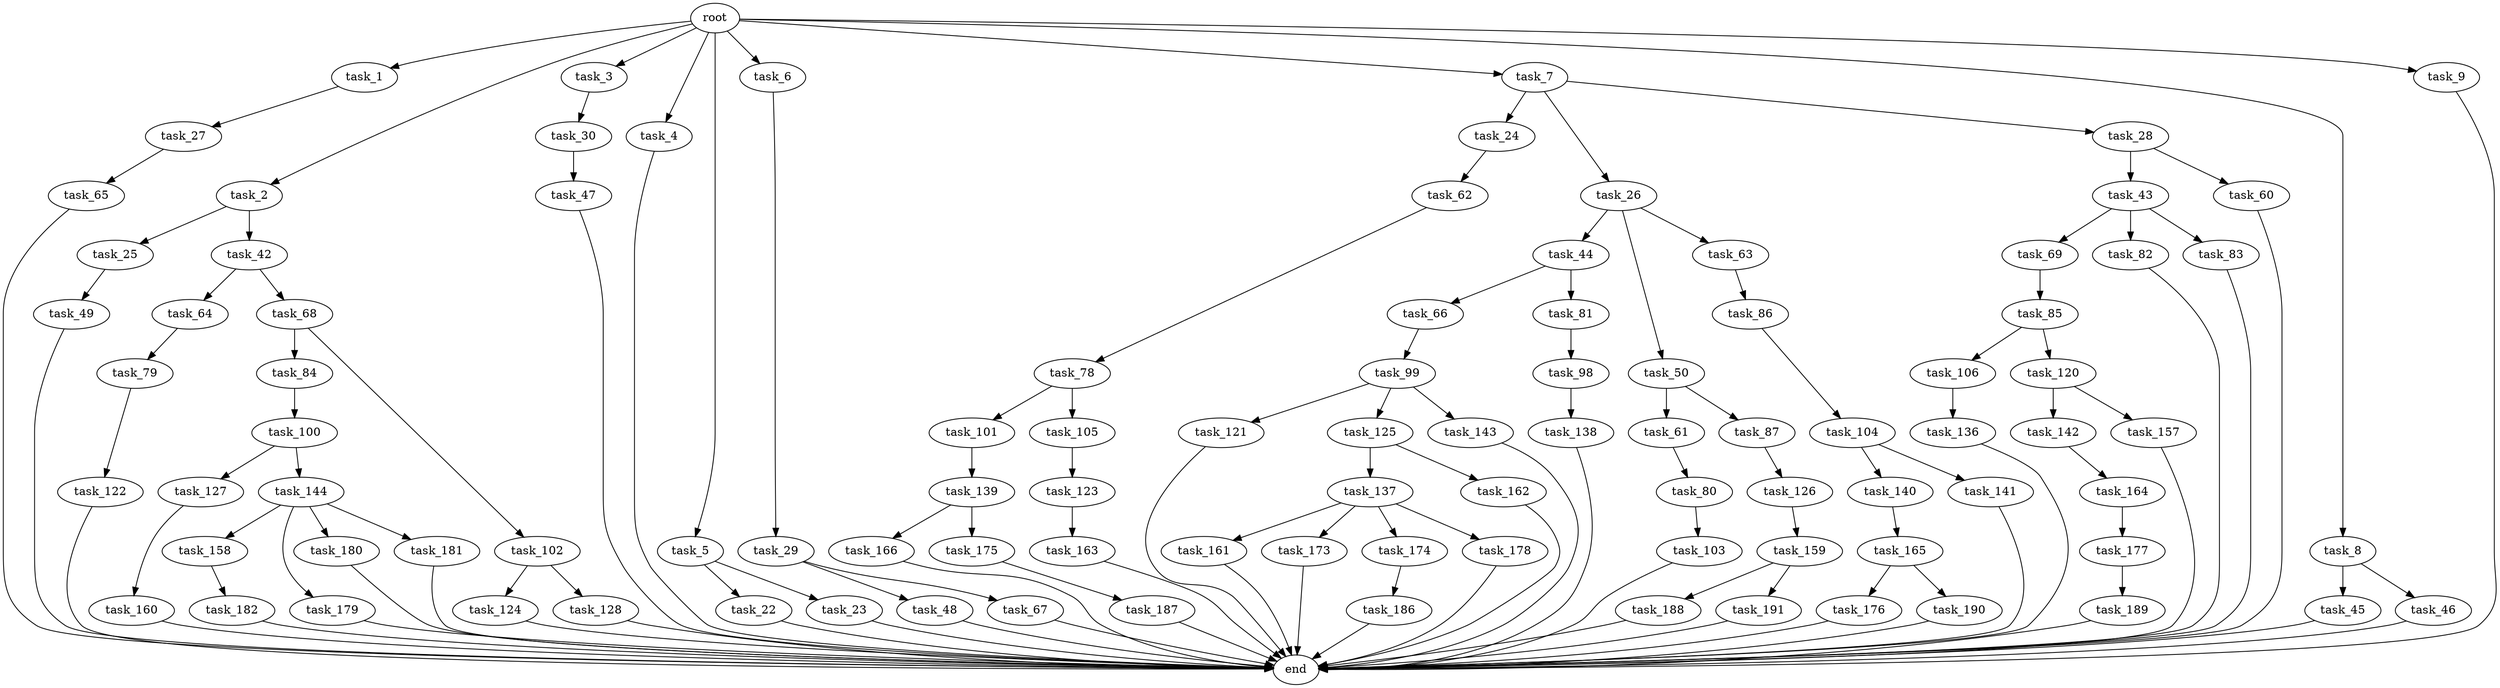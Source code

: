 digraph G {
  root [size="0.000000"];
  task_1 [size="2.048000"];
  task_2 [size="2.048000"];
  task_3 [size="2.048000"];
  task_4 [size="2.048000"];
  task_5 [size="2.048000"];
  task_6 [size="2.048000"];
  task_7 [size="2.048000"];
  task_8 [size="2.048000"];
  task_9 [size="2.048000"];
  task_22 [size="274877906.944000"];
  task_23 [size="274877906.944000"];
  task_24 [size="841813590.016000"];
  task_25 [size="618475290.624000"];
  task_26 [size="841813590.016000"];
  task_27 [size="68719476.736000"];
  task_28 [size="841813590.016000"];
  task_29 [size="68719476.736000"];
  task_30 [size="1099511627.776000"];
  task_42 [size="618475290.624000"];
  task_43 [size="154618822.656000"];
  task_44 [size="1099511627.776000"];
  task_45 [size="1391569403.904000"];
  task_46 [size="1391569403.904000"];
  task_47 [size="618475290.624000"];
  task_48 [size="154618822.656000"];
  task_49 [size="429496729.600000"];
  task_50 [size="1099511627.776000"];
  task_60 [size="154618822.656000"];
  task_61 [size="1099511627.776000"];
  task_62 [size="68719476.736000"];
  task_63 [size="1099511627.776000"];
  task_64 [size="1717986918.400000"];
  task_65 [size="68719476.736000"];
  task_66 [size="274877906.944000"];
  task_67 [size="154618822.656000"];
  task_68 [size="1717986918.400000"];
  task_69 [size="68719476.736000"];
  task_78 [size="274877906.944000"];
  task_79 [size="68719476.736000"];
  task_80 [size="1717986918.400000"];
  task_81 [size="274877906.944000"];
  task_82 [size="68719476.736000"];
  task_83 [size="68719476.736000"];
  task_84 [size="429496729.600000"];
  task_85 [size="154618822.656000"];
  task_86 [size="274877906.944000"];
  task_87 [size="1099511627.776000"];
  task_98 [size="154618822.656000"];
  task_99 [size="618475290.624000"];
  task_100 [size="1717986918.400000"];
  task_101 [size="1099511627.776000"];
  task_102 [size="429496729.600000"];
  task_103 [size="68719476.736000"];
  task_104 [size="841813590.016000"];
  task_105 [size="1099511627.776000"];
  task_106 [size="1717986918.400000"];
  task_120 [size="1717986918.400000"];
  task_121 [size="68719476.736000"];
  task_122 [size="841813590.016000"];
  task_123 [size="1717986918.400000"];
  task_124 [size="429496729.600000"];
  task_125 [size="68719476.736000"];
  task_126 [size="429496729.600000"];
  task_127 [size="841813590.016000"];
  task_128 [size="429496729.600000"];
  task_136 [size="1099511627.776000"];
  task_137 [size="274877906.944000"];
  task_138 [size="429496729.600000"];
  task_139 [size="1717986918.400000"];
  task_140 [size="1099511627.776000"];
  task_141 [size="1099511627.776000"];
  task_142 [size="841813590.016000"];
  task_143 [size="68719476.736000"];
  task_144 [size="841813590.016000"];
  task_157 [size="841813590.016000"];
  task_158 [size="1391569403.904000"];
  task_159 [size="154618822.656000"];
  task_160 [size="274877906.944000"];
  task_161 [size="154618822.656000"];
  task_162 [size="274877906.944000"];
  task_163 [size="154618822.656000"];
  task_164 [size="68719476.736000"];
  task_165 [size="1717986918.400000"];
  task_166 [size="1099511627.776000"];
  task_173 [size="154618822.656000"];
  task_174 [size="154618822.656000"];
  task_175 [size="1099511627.776000"];
  task_176 [size="1391569403.904000"];
  task_177 [size="618475290.624000"];
  task_178 [size="154618822.656000"];
  task_179 [size="1391569403.904000"];
  task_180 [size="1391569403.904000"];
  task_181 [size="1391569403.904000"];
  task_182 [size="1717986918.400000"];
  task_186 [size="429496729.600000"];
  task_187 [size="841813590.016000"];
  task_188 [size="429496729.600000"];
  task_189 [size="274877906.944000"];
  task_190 [size="1391569403.904000"];
  task_191 [size="429496729.600000"];
  end [size="0.000000"];

  root -> task_1 [size="1.000000"];
  root -> task_2 [size="1.000000"];
  root -> task_3 [size="1.000000"];
  root -> task_4 [size="1.000000"];
  root -> task_5 [size="1.000000"];
  root -> task_6 [size="1.000000"];
  root -> task_7 [size="1.000000"];
  root -> task_8 [size="1.000000"];
  root -> task_9 [size="1.000000"];
  task_1 -> task_27 [size="33554432.000000"];
  task_2 -> task_25 [size="301989888.000000"];
  task_2 -> task_42 [size="301989888.000000"];
  task_3 -> task_30 [size="536870912.000000"];
  task_4 -> end [size="1.000000"];
  task_5 -> task_22 [size="134217728.000000"];
  task_5 -> task_23 [size="134217728.000000"];
  task_6 -> task_29 [size="33554432.000000"];
  task_7 -> task_24 [size="411041792.000000"];
  task_7 -> task_26 [size="411041792.000000"];
  task_7 -> task_28 [size="411041792.000000"];
  task_8 -> task_45 [size="679477248.000000"];
  task_8 -> task_46 [size="679477248.000000"];
  task_9 -> end [size="1.000000"];
  task_22 -> end [size="1.000000"];
  task_23 -> end [size="1.000000"];
  task_24 -> task_62 [size="33554432.000000"];
  task_25 -> task_49 [size="209715200.000000"];
  task_26 -> task_44 [size="536870912.000000"];
  task_26 -> task_50 [size="536870912.000000"];
  task_26 -> task_63 [size="536870912.000000"];
  task_27 -> task_65 [size="33554432.000000"];
  task_28 -> task_43 [size="75497472.000000"];
  task_28 -> task_60 [size="75497472.000000"];
  task_29 -> task_48 [size="75497472.000000"];
  task_29 -> task_67 [size="75497472.000000"];
  task_30 -> task_47 [size="301989888.000000"];
  task_42 -> task_64 [size="838860800.000000"];
  task_42 -> task_68 [size="838860800.000000"];
  task_43 -> task_69 [size="33554432.000000"];
  task_43 -> task_82 [size="33554432.000000"];
  task_43 -> task_83 [size="33554432.000000"];
  task_44 -> task_66 [size="134217728.000000"];
  task_44 -> task_81 [size="134217728.000000"];
  task_45 -> end [size="1.000000"];
  task_46 -> end [size="1.000000"];
  task_47 -> end [size="1.000000"];
  task_48 -> end [size="1.000000"];
  task_49 -> end [size="1.000000"];
  task_50 -> task_61 [size="536870912.000000"];
  task_50 -> task_87 [size="536870912.000000"];
  task_60 -> end [size="1.000000"];
  task_61 -> task_80 [size="838860800.000000"];
  task_62 -> task_78 [size="134217728.000000"];
  task_63 -> task_86 [size="134217728.000000"];
  task_64 -> task_79 [size="33554432.000000"];
  task_65 -> end [size="1.000000"];
  task_66 -> task_99 [size="301989888.000000"];
  task_67 -> end [size="1.000000"];
  task_68 -> task_84 [size="209715200.000000"];
  task_68 -> task_102 [size="209715200.000000"];
  task_69 -> task_85 [size="75497472.000000"];
  task_78 -> task_101 [size="536870912.000000"];
  task_78 -> task_105 [size="536870912.000000"];
  task_79 -> task_122 [size="411041792.000000"];
  task_80 -> task_103 [size="33554432.000000"];
  task_81 -> task_98 [size="75497472.000000"];
  task_82 -> end [size="1.000000"];
  task_83 -> end [size="1.000000"];
  task_84 -> task_100 [size="838860800.000000"];
  task_85 -> task_106 [size="838860800.000000"];
  task_85 -> task_120 [size="838860800.000000"];
  task_86 -> task_104 [size="411041792.000000"];
  task_87 -> task_126 [size="209715200.000000"];
  task_98 -> task_138 [size="209715200.000000"];
  task_99 -> task_121 [size="33554432.000000"];
  task_99 -> task_125 [size="33554432.000000"];
  task_99 -> task_143 [size="33554432.000000"];
  task_100 -> task_127 [size="411041792.000000"];
  task_100 -> task_144 [size="411041792.000000"];
  task_101 -> task_139 [size="838860800.000000"];
  task_102 -> task_124 [size="209715200.000000"];
  task_102 -> task_128 [size="209715200.000000"];
  task_103 -> end [size="1.000000"];
  task_104 -> task_140 [size="536870912.000000"];
  task_104 -> task_141 [size="536870912.000000"];
  task_105 -> task_123 [size="838860800.000000"];
  task_106 -> task_136 [size="536870912.000000"];
  task_120 -> task_142 [size="411041792.000000"];
  task_120 -> task_157 [size="411041792.000000"];
  task_121 -> end [size="1.000000"];
  task_122 -> end [size="1.000000"];
  task_123 -> task_163 [size="75497472.000000"];
  task_124 -> end [size="1.000000"];
  task_125 -> task_137 [size="134217728.000000"];
  task_125 -> task_162 [size="134217728.000000"];
  task_126 -> task_159 [size="75497472.000000"];
  task_127 -> task_160 [size="134217728.000000"];
  task_128 -> end [size="1.000000"];
  task_136 -> end [size="1.000000"];
  task_137 -> task_161 [size="75497472.000000"];
  task_137 -> task_173 [size="75497472.000000"];
  task_137 -> task_174 [size="75497472.000000"];
  task_137 -> task_178 [size="75497472.000000"];
  task_138 -> end [size="1.000000"];
  task_139 -> task_166 [size="536870912.000000"];
  task_139 -> task_175 [size="536870912.000000"];
  task_140 -> task_165 [size="838860800.000000"];
  task_141 -> end [size="1.000000"];
  task_142 -> task_164 [size="33554432.000000"];
  task_143 -> end [size="1.000000"];
  task_144 -> task_158 [size="679477248.000000"];
  task_144 -> task_179 [size="679477248.000000"];
  task_144 -> task_180 [size="679477248.000000"];
  task_144 -> task_181 [size="679477248.000000"];
  task_157 -> end [size="1.000000"];
  task_158 -> task_182 [size="838860800.000000"];
  task_159 -> task_188 [size="209715200.000000"];
  task_159 -> task_191 [size="209715200.000000"];
  task_160 -> end [size="1.000000"];
  task_161 -> end [size="1.000000"];
  task_162 -> end [size="1.000000"];
  task_163 -> end [size="1.000000"];
  task_164 -> task_177 [size="301989888.000000"];
  task_165 -> task_176 [size="679477248.000000"];
  task_165 -> task_190 [size="679477248.000000"];
  task_166 -> end [size="1.000000"];
  task_173 -> end [size="1.000000"];
  task_174 -> task_186 [size="209715200.000000"];
  task_175 -> task_187 [size="411041792.000000"];
  task_176 -> end [size="1.000000"];
  task_177 -> task_189 [size="134217728.000000"];
  task_178 -> end [size="1.000000"];
  task_179 -> end [size="1.000000"];
  task_180 -> end [size="1.000000"];
  task_181 -> end [size="1.000000"];
  task_182 -> end [size="1.000000"];
  task_186 -> end [size="1.000000"];
  task_187 -> end [size="1.000000"];
  task_188 -> end [size="1.000000"];
  task_189 -> end [size="1.000000"];
  task_190 -> end [size="1.000000"];
  task_191 -> end [size="1.000000"];
}
